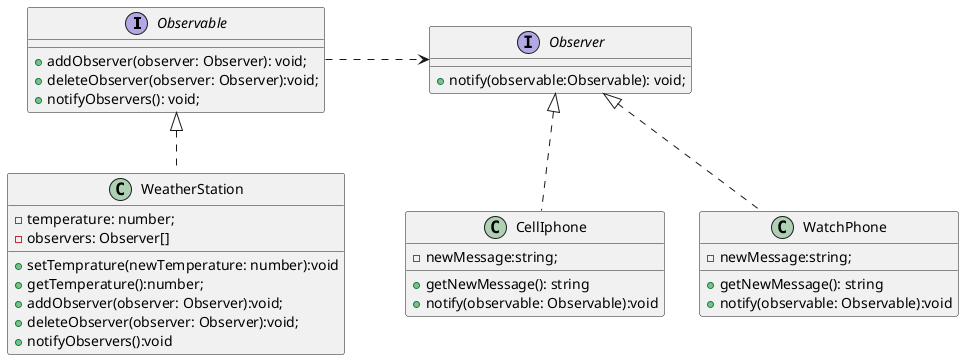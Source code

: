 @startuml
interface Observable{
    +addObserver(observer: Observer): void;
    +deleteObserver(observer: Observer):void;
    +notifyObservers(): void;
}


interface Observer{
    +notify(observable:Observable): void;
}

class WeatherStation{
    -temperature: number;
    -observers: Observer[]
    +setTemprature(newTemperature: number):void
    +getTemperature():number;
    +addObserver(observer: Observer):void;
    +deleteObserver(observer: Observer):void;
    +notifyObservers():void
}

class CellIphone{
    -newMessage:string;
    +getNewMessage(): string
    +notify(observable: Observable):void
}

class WatchPhone{
    -newMessage:string;
    +getNewMessage(): string
    +notify(observable: Observable):void
}
Observable .> Observer: "                    "
Observable <|.. WeatherStation
Observer <|.. CellIphone
Observer <|.. WatchPhone

@enduml
